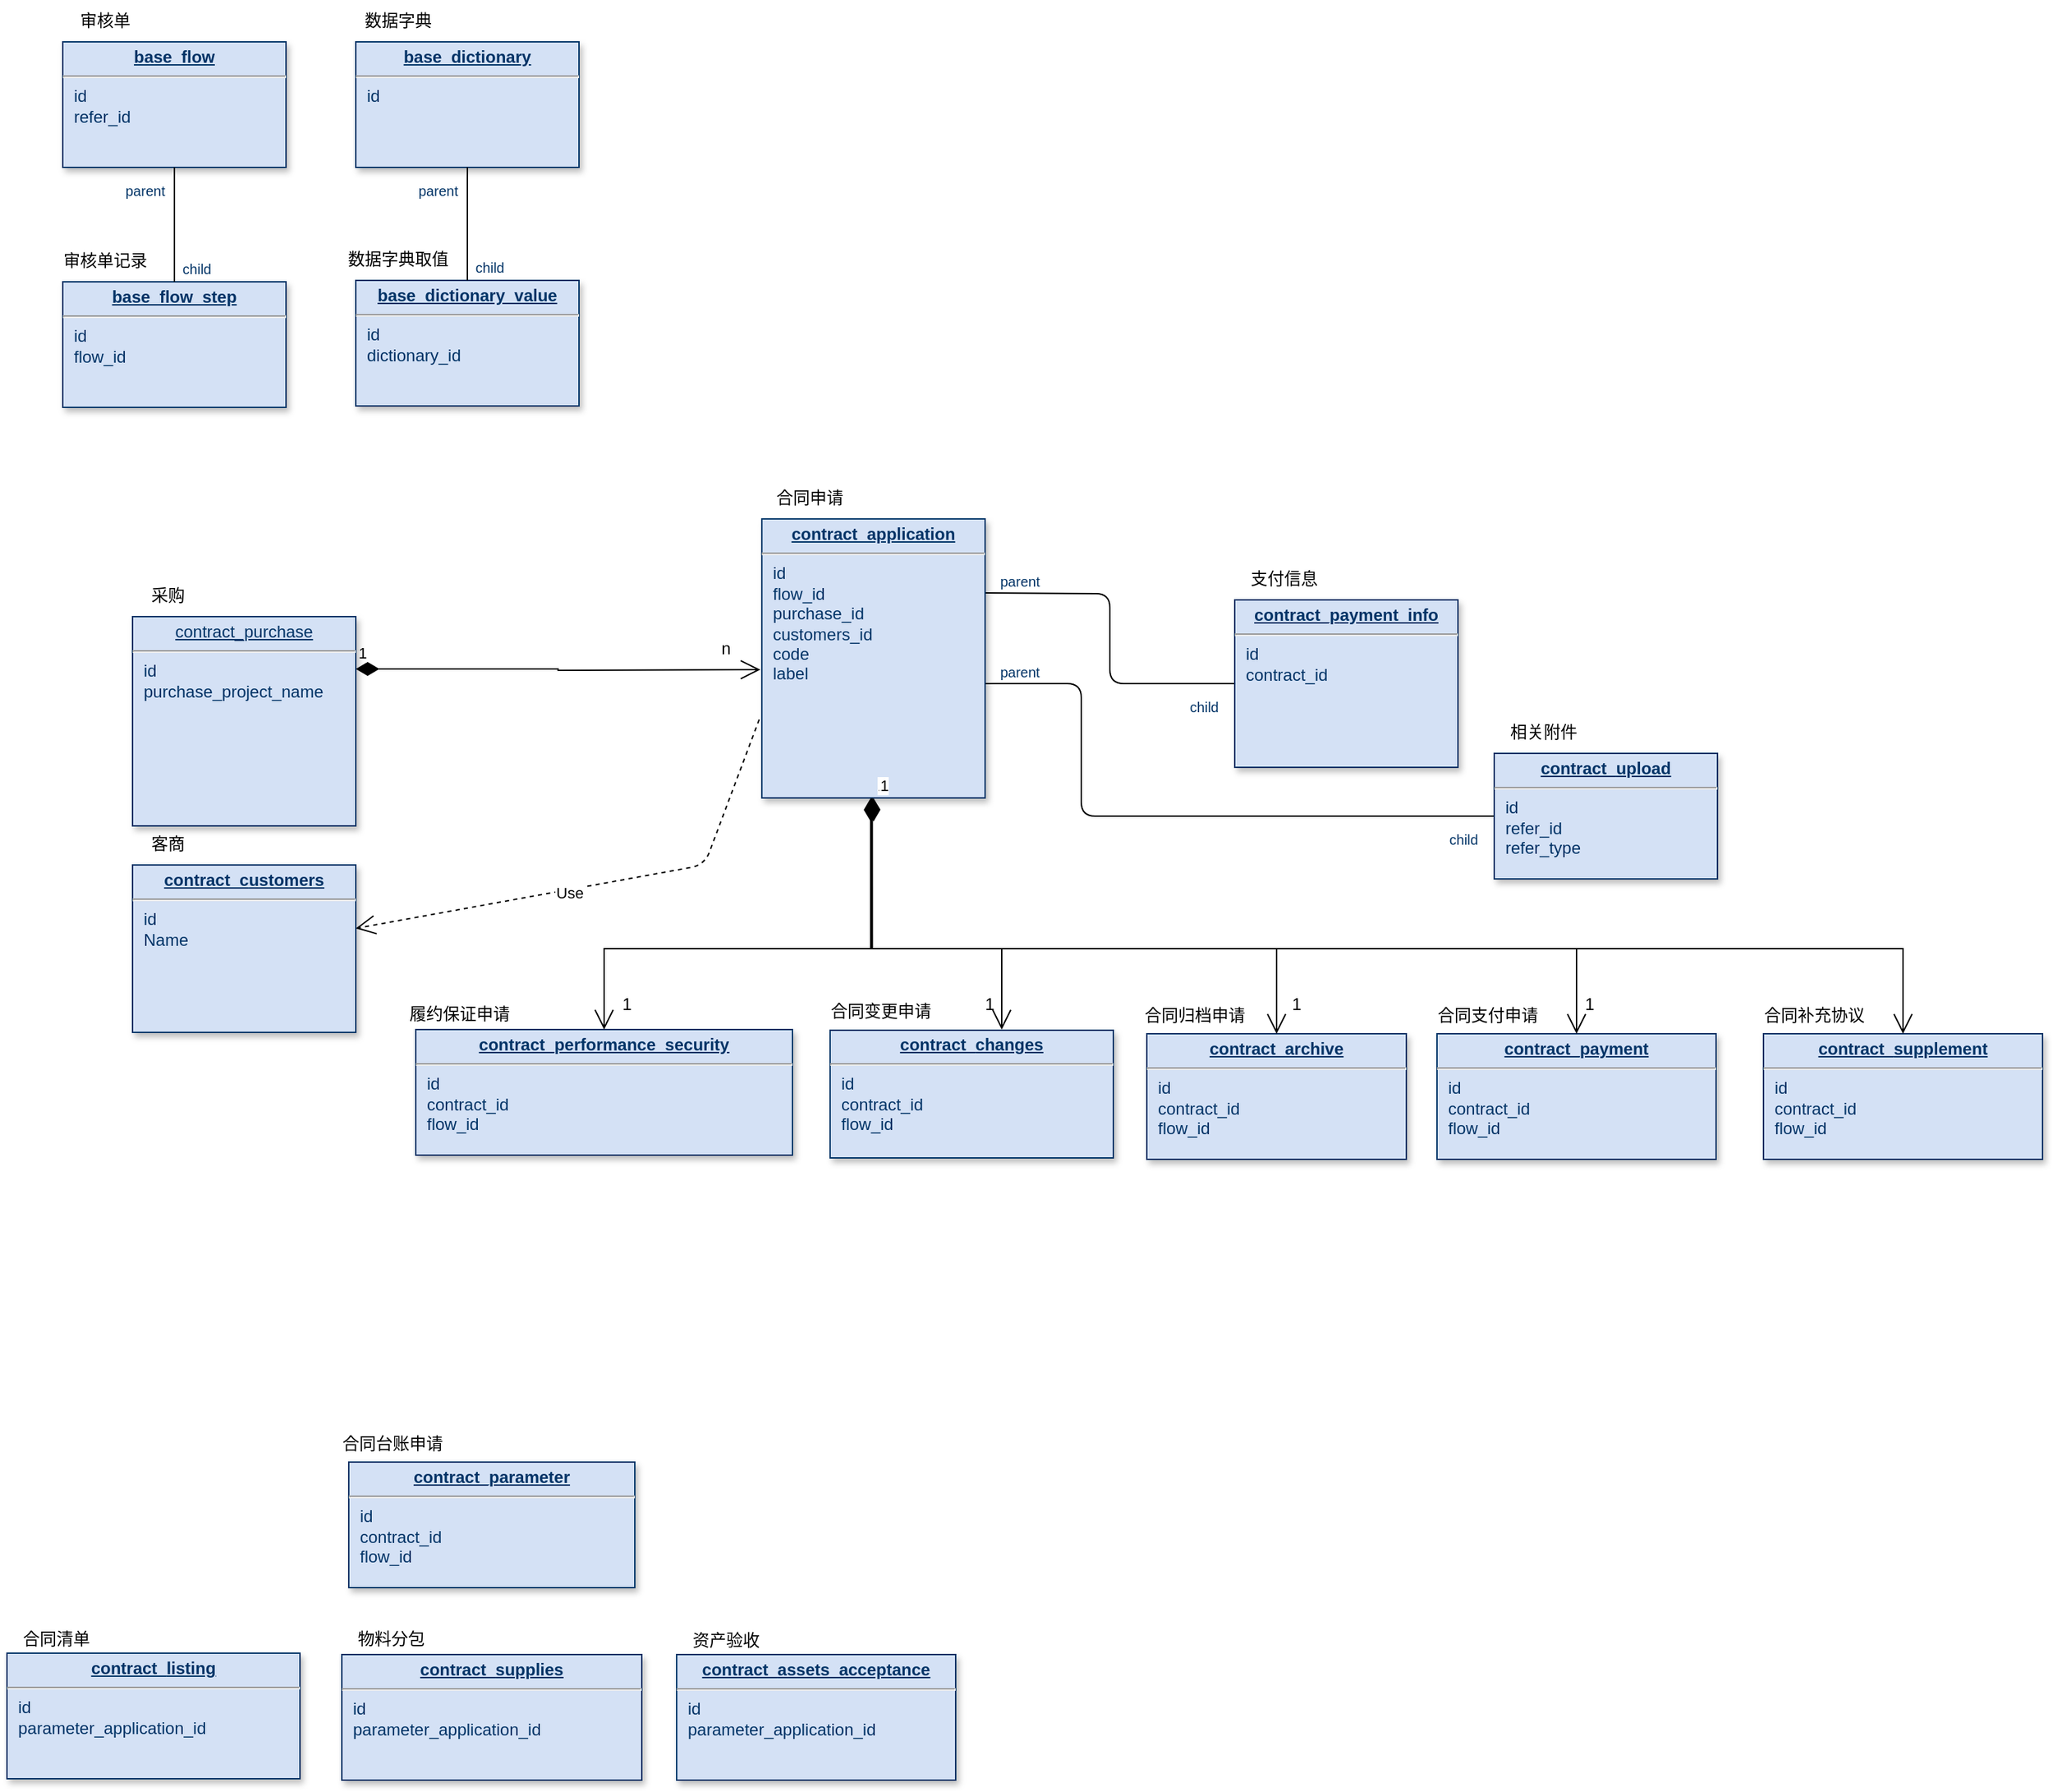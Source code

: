 <mxfile version="20.3.7" type="github">
  <diagram name="合同" id="efa7a0a1-bf9b-a30e-e6df-94a7791c09e9">
    <mxGraphModel dx="1504" dy="641" grid="1" gridSize="10" guides="1" tooltips="1" connect="1" arrows="1" fold="1" page="1" pageScale="1" pageWidth="826" pageHeight="1169" background="none" math="0" shadow="0">
      <root>
        <mxCell id="0" />
        <mxCell id="1" parent="0" />
        <mxCell id="OqCfkfcgzq9piRNMNPS6-114" value="1" style="endArrow=open;html=1;endSize=12;startArrow=diamondThin;startSize=14;startFill=1;edgeStyle=orthogonalEdgeStyle;align=left;verticalAlign=bottom;rounded=0;exitX=1;exitY=0.25;exitDx=0;exitDy=0;" parent="1" source="24" edge="1">
          <mxGeometry x="-1" y="3" relative="1" as="geometry">
            <mxPoint x="470" y="620" as="sourcePoint" />
            <mxPoint x="590" y="640" as="targetPoint" />
          </mxGeometry>
        </mxCell>
        <mxCell id="OqCfkfcgzq9piRNMNPS6-115" value="n" style="text;html=1;align=center;verticalAlign=middle;resizable=0;points=[];autosize=1;strokeColor=none;fillColor=none;" parent="1" vertex="1">
          <mxGeometry x="550" y="610" width="30" height="30" as="geometry" />
        </mxCell>
        <mxCell id="OqCfkfcgzq9piRNMNPS6-117" value="Use" style="endArrow=open;endSize=12;dashed=1;exitX=-0.012;exitY=0.719;exitDx=0;exitDy=0;exitPerimeter=0;" parent="1" source="29" target="OqCfkfcgzq9piRNMNPS6-116" edge="1">
          <mxGeometry as="geometry">
            <mxPoint x="600" y="800" as="sourcePoint" />
            <mxPoint x="590" y="698.36" as="targetPoint" />
            <Array as="points">
              <mxPoint x="550" y="780" />
            </Array>
            <mxPoint x="9" y="49" as="offset" />
          </mxGeometry>
        </mxCell>
        <mxCell id="OqCfkfcgzq9piRNMNPS6-118" value="" style="endArrow=none;edgeStyle=orthogonalEdgeStyle;entryX=0;entryY=0.5;entryDx=0;entryDy=0;" parent="1" target="22" edge="1">
          <mxGeometry x="560" y="597.5" as="geometry">
            <mxPoint x="750" y="585.0" as="sourcePoint" />
            <mxPoint x="820" y="585.0" as="targetPoint" />
          </mxGeometry>
        </mxCell>
        <mxCell id="OqCfkfcgzq9piRNMNPS6-119" value="parent" style="resizable=0;align=left;verticalAlign=bottom;labelBackgroundColor=#ffffff;fontSize=10;strokeColor=#003366;shadow=1;fillColor=#D4E1F5;fontColor=#003366" parent="OqCfkfcgzq9piRNMNPS6-118" connectable="0" vertex="1">
          <mxGeometry x="-1" relative="1" as="geometry">
            <mxPoint x="10" as="offset" />
          </mxGeometry>
        </mxCell>
        <mxCell id="OqCfkfcgzq9piRNMNPS6-120" value="child" style="resizable=0;align=right;verticalAlign=bottom;labelBackgroundColor=#ffffff;fontSize=10;strokeColor=#003366;shadow=1;fillColor=#D4E1F5;fontColor=#003366" parent="OqCfkfcgzq9piRNMNPS6-118" connectable="0" vertex="1">
          <mxGeometry x="1" relative="1" as="geometry">
            <mxPoint x="-10" y="25" as="offset" />
          </mxGeometry>
        </mxCell>
        <mxCell id="OqCfkfcgzq9piRNMNPS6-126" value="" style="endArrow=none;edgeStyle=orthogonalEdgeStyle;entryX=0;entryY=0.5;entryDx=0;entryDy=0;exitX=0.993;exitY=0.59;exitDx=0;exitDy=0;exitPerimeter=0;" parent="1" source="29" target="OqCfkfcgzq9piRNMNPS6-121" edge="1">
          <mxGeometry x="570" y="607.5" as="geometry">
            <mxPoint x="760" y="595.0" as="sourcePoint" />
            <mxPoint x="890" y="530" as="targetPoint" />
            <Array as="points">
              <mxPoint x="820" y="650" />
              <mxPoint x="820" y="745" />
            </Array>
          </mxGeometry>
        </mxCell>
        <mxCell id="OqCfkfcgzq9piRNMNPS6-127" value="parent" style="resizable=0;align=left;verticalAlign=bottom;labelBackgroundColor=#ffffff;fontSize=10;strokeColor=#003366;shadow=1;fillColor=#D4E1F5;fontColor=#003366" parent="OqCfkfcgzq9piRNMNPS6-126" connectable="0" vertex="1">
          <mxGeometry x="-1" relative="1" as="geometry">
            <mxPoint x="10" as="offset" />
          </mxGeometry>
        </mxCell>
        <mxCell id="OqCfkfcgzq9piRNMNPS6-128" value="child" style="resizable=0;align=right;verticalAlign=bottom;labelBackgroundColor=#ffffff;fontSize=10;strokeColor=#003366;shadow=1;fillColor=#D4E1F5;fontColor=#003366" parent="OqCfkfcgzq9piRNMNPS6-126" connectable="0" vertex="1">
          <mxGeometry x="1" relative="1" as="geometry">
            <mxPoint x="-10" y="25" as="offset" />
          </mxGeometry>
        </mxCell>
        <mxCell id="OqCfkfcgzq9piRNMNPS6-150" value="" style="group" parent="1" vertex="1" connectable="0">
          <mxGeometry x="530" y="1321" width="200" height="116" as="geometry" />
        </mxCell>
        <mxCell id="OqCfkfcgzq9piRNMNPS6-164" value="" style="group" parent="OqCfkfcgzq9piRNMNPS6-150" vertex="1" connectable="0">
          <mxGeometry width="200" height="116" as="geometry" />
        </mxCell>
        <mxCell id="OqCfkfcgzq9piRNMNPS6-131" value="&lt;p style=&quot;margin: 0px ; margin-top: 4px ; text-align: center ; text-decoration: underline&quot;&gt;&lt;strong&gt;contract_&lt;/strong&gt;&lt;b style=&quot;background-color: initial;&quot;&gt;&lt;u&gt;assets_acceptance&lt;/u&gt;&lt;/b&gt;&lt;/p&gt;&lt;hr&gt;&lt;p style=&quot;margin: 0px ; margin-left: 8px&quot;&gt;id&lt;/p&gt;&lt;p style=&quot;margin: 0px ; margin-left: 8px&quot;&gt;parameter_application_id&lt;br&gt;&lt;/p&gt;" style="verticalAlign=top;align=left;overflow=fill;fontSize=12;fontFamily=Helvetica;html=1;strokeColor=#003366;shadow=1;fillColor=#D4E1F5;fontColor=#003366" parent="OqCfkfcgzq9piRNMNPS6-164" vertex="1">
          <mxGeometry y="25" width="200" height="90" as="geometry" />
        </mxCell>
        <mxCell id="OqCfkfcgzq9piRNMNPS6-149" value="资产验收" style="text;html=1;align=center;verticalAlign=middle;resizable=0;points=[];autosize=1;strokeColor=none;fillColor=none;" parent="OqCfkfcgzq9piRNMNPS6-164" vertex="1">
          <mxGeometry width="70" height="30" as="geometry" />
        </mxCell>
        <mxCell id="OqCfkfcgzq9piRNMNPS6-159" value="" style="group" parent="1" vertex="1" connectable="0">
          <mxGeometry x="140" y="750" width="160.0" height="150.0" as="geometry" />
        </mxCell>
        <mxCell id="OqCfkfcgzq9piRNMNPS6-116" value="&lt;p style=&quot;margin: 0px; margin-top: 4px; text-align: center; text-decoration: underline;&quot;&gt;&lt;strong&gt;contract_c&lt;/strong&gt;&lt;b style=&quot;background-color: initial;&quot;&gt;&lt;u&gt;ustomers&lt;/u&gt;&lt;/b&gt;&lt;/p&gt;&lt;hr&gt;&lt;p style=&quot;margin: 0px; margin-left: 8px;&quot;&gt;id&lt;br&gt;Name&lt;/p&gt;&lt;p style=&quot;margin: 0px; margin-left: 8px;&quot;&gt;&lt;br&gt;&lt;/p&gt;" style="verticalAlign=top;align=left;overflow=fill;fontSize=12;fontFamily=Helvetica;html=1;strokeColor=#003366;shadow=1;fillColor=#D4E1F5;fontColor=#003366" parent="OqCfkfcgzq9piRNMNPS6-159" vertex="1">
          <mxGeometry x="1.137e-13" y="30.0" width="160" height="120" as="geometry" />
        </mxCell>
        <mxCell id="OqCfkfcgzq9piRNMNPS6-157" value="客商" style="text;html=1;align=center;verticalAlign=middle;resizable=0;points=[];autosize=1;strokeColor=none;fillColor=none;" parent="OqCfkfcgzq9piRNMNPS6-159" vertex="1">
          <mxGeometry width="50" height="30" as="geometry" />
        </mxCell>
        <mxCell id="OqCfkfcgzq9piRNMNPS6-161" value="" style="group" parent="1" vertex="1" connectable="0">
          <mxGeometry x="140" y="572" width="160.0" height="180.0" as="geometry" />
        </mxCell>
        <mxCell id="24" value="&lt;p style=&quot;margin: 0px; margin-top: 4px; text-align: center; text-decoration: underline;&quot;&gt;&lt;span style=&quot;text-align: left;&quot;&gt;contract_purchase&lt;/span&gt;&lt;br&gt;&lt;/p&gt;&lt;hr&gt;&lt;p style=&quot;margin: 0px; margin-left: 8px;&quot;&gt;id&lt;/p&gt;&lt;p style=&quot;margin: 0px; margin-left: 8px;&quot;&gt;purchase_project_name&lt;br&gt;&lt;/p&gt;&lt;p style=&quot;margin: 0px; margin-left: 8px;&quot;&gt;&lt;br&gt;&lt;/p&gt;" style="verticalAlign=top;align=left;overflow=fill;fontSize=12;fontFamily=Helvetica;html=1;strokeColor=#003366;shadow=1;fillColor=#D4E1F5;fontColor=#003366" parent="OqCfkfcgzq9piRNMNPS6-161" vertex="1">
          <mxGeometry x="2.274e-13" y="30.0" width="160" height="150" as="geometry" />
        </mxCell>
        <mxCell id="OqCfkfcgzq9piRNMNPS6-160" value="采购" style="text;html=1;align=center;verticalAlign=middle;resizable=0;points=[];autosize=1;strokeColor=none;fillColor=none;" parent="OqCfkfcgzq9piRNMNPS6-161" vertex="1">
          <mxGeometry width="50" height="30" as="geometry" />
        </mxCell>
        <mxCell id="OqCfkfcgzq9piRNMNPS6-162" value="" style="group" parent="1" vertex="1" connectable="0">
          <mxGeometry x="295" y="1180" width="205" height="118" as="geometry" />
        </mxCell>
        <mxCell id="34" value="&lt;p style=&quot;margin: 4px 0px 0px; text-align: center;&quot;&gt;&lt;b&gt;&lt;u&gt;contract_parameter&lt;/u&gt;&lt;/b&gt;&lt;br&gt;&lt;/p&gt;&lt;hr&gt;&lt;p style=&quot;margin: 0px ; margin-left: 8px&quot;&gt;id&lt;/p&gt;&lt;p style=&quot;margin: 0px ; margin-left: 8px&quot;&gt;contract_id&lt;br&gt;&lt;/p&gt;&lt;p style=&quot;margin: 0px ; margin-left: 8px&quot;&gt;flow_id&lt;br&gt;&lt;/p&gt;&lt;p style=&quot;margin: 0px ; margin-left: 8px&quot;&gt;&lt;br&gt;&lt;/p&gt;" style="verticalAlign=top;align=left;overflow=fill;fontSize=12;fontFamily=Helvetica;html=1;strokeColor=#003366;shadow=1;fillColor=#D4E1F5;fontColor=#003366" parent="OqCfkfcgzq9piRNMNPS6-162" vertex="1">
          <mxGeometry y="28.0" width="205" height="90.0" as="geometry" />
        </mxCell>
        <mxCell id="OqCfkfcgzq9piRNMNPS6-155" value="合同台账申请" style="text;html=1;align=center;verticalAlign=middle;resizable=0;points=[];autosize=1;strokeColor=none;fillColor=none;" parent="OqCfkfcgzq9piRNMNPS6-162" vertex="1">
          <mxGeometry x="-19.219" width="100" height="30" as="geometry" />
        </mxCell>
        <mxCell id="OqCfkfcgzq9piRNMNPS6-163" value="" style="group" parent="1" vertex="1" connectable="0">
          <mxGeometry x="50" y="1320" width="210" height="116.0" as="geometry" />
        </mxCell>
        <mxCell id="OqCfkfcgzq9piRNMNPS6-129" value="&lt;p style=&quot;margin: 0px ; margin-top: 4px ; text-align: center ; text-decoration: underline&quot;&gt;&lt;strong&gt;contract_&lt;/strong&gt;&lt;b style=&quot;background-color: initial;&quot;&gt;&lt;u&gt;listing&lt;/u&gt;&lt;/b&gt;&lt;/p&gt;&lt;hr&gt;&lt;p style=&quot;margin: 0px ; margin-left: 8px&quot;&gt;id&lt;/p&gt;&lt;p style=&quot;margin: 0px ; margin-left: 8px&quot;&gt;parameter_application_id&lt;/p&gt;" style="verticalAlign=top;align=left;overflow=fill;fontSize=12;fontFamily=Helvetica;html=1;strokeColor=#003366;shadow=1;fillColor=#D4E1F5;fontColor=#003366" parent="OqCfkfcgzq9piRNMNPS6-163" vertex="1">
          <mxGeometry y="25" width="210" height="90" as="geometry" />
        </mxCell>
        <mxCell id="OqCfkfcgzq9piRNMNPS6-153" value="合同清单" style="text;html=1;align=center;verticalAlign=middle;resizable=0;points=[];autosize=1;strokeColor=none;fillColor=none;" parent="OqCfkfcgzq9piRNMNPS6-163" vertex="1">
          <mxGeometry width="70" height="30" as="geometry" />
        </mxCell>
        <mxCell id="OqCfkfcgzq9piRNMNPS6-165" value="" style="group" parent="1" vertex="1" connectable="0">
          <mxGeometry x="290" y="1320" width="215" height="117" as="geometry" />
        </mxCell>
        <mxCell id="OqCfkfcgzq9piRNMNPS6-130" value="&lt;p style=&quot;margin: 0px ; margin-top: 4px ; text-align: center ; text-decoration: underline&quot;&gt;&lt;strong&gt;contract_&lt;/strong&gt;&lt;b style=&quot;background-color: initial;&quot;&gt;&lt;u&gt;supplies&lt;/u&gt;&lt;/b&gt;&lt;/p&gt;&lt;hr&gt;&lt;p style=&quot;margin: 0px ; margin-left: 8px&quot;&gt;id&lt;/p&gt;&lt;p style=&quot;margin: 0px ; margin-left: 8px&quot;&gt;parameter_application_id&lt;br&gt;&lt;/p&gt;" style="verticalAlign=top;align=left;overflow=fill;fontSize=12;fontFamily=Helvetica;html=1;strokeColor=#003366;shadow=1;fillColor=#D4E1F5;fontColor=#003366" parent="OqCfkfcgzq9piRNMNPS6-165" vertex="1">
          <mxGeometry y="26.0" width="215" height="90.0" as="geometry" />
        </mxCell>
        <mxCell id="OqCfkfcgzq9piRNMNPS6-151" value="物料分包" style="text;html=1;align=center;verticalAlign=middle;resizable=0;points=[];autosize=1;strokeColor=none;fillColor=none;" parent="OqCfkfcgzq9piRNMNPS6-165" vertex="1">
          <mxGeometry width="70" height="30" as="geometry" />
        </mxCell>
        <mxCell id="OqCfkfcgzq9piRNMNPS6-166" value="" style="group" parent="1" vertex="1" connectable="0">
          <mxGeometry x="344" y="872" width="270" height="116" as="geometry" />
        </mxCell>
        <mxCell id="OqCfkfcgzq9piRNMNPS6-133" value="&lt;p style=&quot;margin: 0px ; margin-top: 4px ; text-align: center ; text-decoration: underline&quot;&gt;&lt;strong&gt;contract_&lt;/strong&gt;&lt;b style=&quot;background-color: initial;&quot;&gt;&lt;u&gt;performance_security&lt;/u&gt;&lt;/b&gt;&lt;/p&gt;&lt;hr&gt;&lt;p style=&quot;margin: 0px ; margin-left: 8px&quot;&gt;id&lt;/p&gt;&lt;p style=&quot;margin: 0px ; margin-left: 8px&quot;&gt;contract_id&lt;br&gt;&lt;/p&gt;&lt;p style=&quot;margin: 0px ; margin-left: 8px&quot;&gt;flow_id&lt;br&gt;&lt;/p&gt;" style="verticalAlign=top;align=left;overflow=fill;fontSize=12;fontFamily=Helvetica;html=1;strokeColor=#003366;shadow=1;fillColor=#D4E1F5;fontColor=#003366" parent="OqCfkfcgzq9piRNMNPS6-166" vertex="1">
          <mxGeometry x="-1" y="26" width="270" height="90" as="geometry" />
        </mxCell>
        <mxCell id="OqCfkfcgzq9piRNMNPS6-147" value="履约保证申请" style="text;html=1;align=center;verticalAlign=middle;resizable=0;points=[];autosize=1;strokeColor=none;fillColor=none;" parent="OqCfkfcgzq9piRNMNPS6-166" vertex="1">
          <mxGeometry x="-20.25" width="100" height="30" as="geometry" />
        </mxCell>
        <mxCell id="OqCfkfcgzq9piRNMNPS6-169" value="" style="group" parent="1" vertex="1" connectable="0">
          <mxGeometry x="930" y="560" width="160" height="150" as="geometry" />
        </mxCell>
        <mxCell id="22" value="&lt;p style=&quot;margin: 0px; margin-top: 4px; text-align: center; text-decoration: underline;&quot;&gt;&lt;strong&gt;contract_p&lt;/strong&gt;&lt;b style=&quot;background-color: initial;&quot;&gt;&lt;u&gt;ayment_info&lt;/u&gt;&lt;/b&gt;&lt;/p&gt;&lt;hr&gt;&lt;p style=&quot;margin: 0px; margin-left: 8px;&quot;&gt;id&lt;/p&gt;&lt;p style=&quot;margin: 0px; margin-left: 8px;&quot;&gt;contract_id&lt;/p&gt;&lt;p style=&quot;margin: 0px; margin-left: 8px;&quot;&gt;&lt;br&gt;&lt;/p&gt;" style="verticalAlign=top;align=left;overflow=fill;fontSize=12;fontFamily=Helvetica;html=1;strokeColor=#003366;shadow=1;fillColor=#D4E1F5;fontColor=#003366" parent="OqCfkfcgzq9piRNMNPS6-169" vertex="1">
          <mxGeometry y="30" width="160" height="120" as="geometry" />
        </mxCell>
        <mxCell id="OqCfkfcgzq9piRNMNPS6-168" value="支付信息" style="text;html=1;align=center;verticalAlign=middle;resizable=0;points=[];autosize=1;strokeColor=none;fillColor=none;" parent="OqCfkfcgzq9piRNMNPS6-169" vertex="1">
          <mxGeometry width="70" height="30" as="geometry" />
        </mxCell>
        <mxCell id="OqCfkfcgzq9piRNMNPS6-170" value="" style="group" parent="1" vertex="1" connectable="0">
          <mxGeometry x="590" y="501.96" width="161.08" height="230.0" as="geometry" />
        </mxCell>
        <mxCell id="29" value="&lt;p style=&quot;margin: 4px 0px 0px; text-align: center;&quot;&gt;&lt;b&gt;&lt;u&gt;contract_application&lt;/u&gt;&lt;/b&gt;&lt;br&gt;&lt;/p&gt;&lt;hr&gt;&lt;p style=&quot;margin: 0px; margin-left: 8px;&quot;&gt;id&lt;/p&gt;&lt;p style=&quot;margin: 0px; margin-left: 8px;&quot;&gt;flow_id&lt;/p&gt;&lt;p style=&quot;margin: 0px; margin-left: 8px;&quot;&gt;purchase_id&lt;/p&gt;&lt;p style=&quot;margin: 0px; margin-left: 8px;&quot;&gt;customers_id&lt;/p&gt;&lt;p style=&quot;margin: 0px 0px 0px 8px;&quot;&gt;code&lt;/p&gt;&lt;p style=&quot;margin: 0px 0px 0px 8px;&quot;&gt;label&lt;/p&gt;" style="verticalAlign=top;align=left;overflow=fill;fontSize=12;fontFamily=Helvetica;html=1;strokeColor=#003366;shadow=1;fillColor=#D4E1F5;fontColor=#003366" parent="OqCfkfcgzq9piRNMNPS6-170" vertex="1">
          <mxGeometry x="1.08" y="30.0" width="160" height="200" as="geometry" />
        </mxCell>
        <mxCell id="OqCfkfcgzq9piRNMNPS6-167" value="合同申请" style="text;html=1;align=center;verticalAlign=middle;resizable=0;points=[];autosize=1;strokeColor=none;fillColor=none;" parent="OqCfkfcgzq9piRNMNPS6-170" vertex="1">
          <mxGeometry width="70" height="30" as="geometry" />
        </mxCell>
        <mxCell id="OqCfkfcgzq9piRNMNPS6-172" value="" style="group" parent="1" vertex="1" connectable="0">
          <mxGeometry x="1116" y="670" width="160" height="120.0" as="geometry" />
        </mxCell>
        <mxCell id="OqCfkfcgzq9piRNMNPS6-121" value="&lt;p style=&quot;margin: 0px ; margin-top: 4px ; text-align: center ; text-decoration: underline&quot;&gt;&lt;strong&gt;contract_&lt;/strong&gt;&lt;b style=&quot;background-color: initial;&quot;&gt;&lt;u&gt;upload&lt;/u&gt;&lt;/b&gt;&lt;/p&gt;&lt;hr&gt;&lt;p style=&quot;margin: 0px ; margin-left: 8px&quot;&gt;id&lt;/p&gt;&lt;p style=&quot;margin: 0px ; margin-left: 8px&quot;&gt;refer_id&lt;br&gt;&lt;/p&gt;&lt;p style=&quot;margin: 0px ; margin-left: 8px&quot;&gt;refer_type&lt;/p&gt;&lt;p style=&quot;margin: 0px ; margin-left: 8px&quot;&gt;&lt;br&gt;&lt;/p&gt;" style="verticalAlign=top;align=left;overflow=fill;fontSize=12;fontFamily=Helvetica;html=1;strokeColor=#003366;shadow=1;fillColor=#D4E1F5;fontColor=#003366" parent="OqCfkfcgzq9piRNMNPS6-172" vertex="1">
          <mxGeometry y="30.0" width="160" height="90" as="geometry" />
        </mxCell>
        <mxCell id="OqCfkfcgzq9piRNMNPS6-171" value="相关附件" style="text;html=1;align=center;verticalAlign=middle;resizable=0;points=[];autosize=1;strokeColor=none;fillColor=none;" parent="OqCfkfcgzq9piRNMNPS6-172" vertex="1">
          <mxGeometry width="70" height="30" as="geometry" />
        </mxCell>
        <mxCell id="OqCfkfcgzq9piRNMNPS6-176" value="" style="group" parent="1" vertex="1" connectable="0">
          <mxGeometry x="300" y="160" width="160" height="120.0" as="geometry" />
        </mxCell>
        <mxCell id="OqCfkfcgzq9piRNMNPS6-134" value="&lt;p style=&quot;margin: 4px 0px 0px; text-align: center;&quot;&gt;&lt;b&gt;&lt;u&gt;base_dictionary&lt;/u&gt;&lt;/b&gt;&lt;br&gt;&lt;/p&gt;&lt;hr&gt;&lt;p style=&quot;margin: 0px ; margin-left: 8px&quot;&gt;id&lt;/p&gt;" style="verticalAlign=top;align=left;overflow=fill;fontSize=12;fontFamily=Helvetica;html=1;strokeColor=#003366;shadow=1;fillColor=#D4E1F5;fontColor=#003366" parent="OqCfkfcgzq9piRNMNPS6-176" vertex="1">
          <mxGeometry y="30.0" width="160" height="90" as="geometry" />
        </mxCell>
        <mxCell id="OqCfkfcgzq9piRNMNPS6-175" value="数据字典" style="text;html=1;align=center;verticalAlign=middle;resizable=0;points=[];autosize=1;strokeColor=none;fillColor=none;" parent="OqCfkfcgzq9piRNMNPS6-176" vertex="1">
          <mxGeometry x="-5" width="70" height="30" as="geometry" />
        </mxCell>
        <mxCell id="OqCfkfcgzq9piRNMNPS6-177" value="" style="group" parent="1" vertex="1" connectable="0">
          <mxGeometry x="641" y="870" width="203" height="120" as="geometry" />
        </mxCell>
        <mxCell id="OqCfkfcgzq9piRNMNPS6-178" value="&lt;p style=&quot;margin: 4px 0px 0px; text-align: center;&quot;&gt;&lt;b&gt;&lt;u&gt;contract_&lt;/u&gt;&lt;/b&gt;&lt;b style=&quot;background-color: initial;&quot;&gt;&lt;u&gt;changes&lt;/u&gt;&lt;/b&gt;&lt;/p&gt;&lt;hr&gt;&lt;p style=&quot;margin: 0px ; margin-left: 8px&quot;&gt;id&lt;/p&gt;&lt;p style=&quot;margin: 0px ; margin-left: 8px&quot;&gt;contract_id&lt;br&gt;&lt;/p&gt;&lt;p style=&quot;margin: 0px ; margin-left: 8px&quot;&gt;flow_id&lt;br&gt;&lt;/p&gt;&lt;p style=&quot;margin: 0px ; margin-left: 8px&quot;&gt;&lt;br&gt;&lt;/p&gt;" style="verticalAlign=top;align=left;overflow=fill;fontSize=12;fontFamily=Helvetica;html=1;strokeColor=#003366;shadow=1;fillColor=#D4E1F5;fontColor=#003366" parent="OqCfkfcgzq9piRNMNPS6-177" vertex="1">
          <mxGeometry x="-1" y="28.475" width="203" height="91.525" as="geometry" />
        </mxCell>
        <mxCell id="OqCfkfcgzq9piRNMNPS6-179" value="合同变更申请" style="text;html=1;align=center;verticalAlign=middle;resizable=0;points=[];autosize=1;strokeColor=none;fillColor=none;" parent="OqCfkfcgzq9piRNMNPS6-177" vertex="1">
          <mxGeometry x="-15" width="100" height="30" as="geometry" />
        </mxCell>
        <mxCell id="OqCfkfcgzq9piRNMNPS6-180" value="" style="group" parent="1" vertex="1" connectable="0">
          <mxGeometry x="868" y="873" width="186" height="118" as="geometry" />
        </mxCell>
        <mxCell id="OqCfkfcgzq9piRNMNPS6-181" value="&lt;p style=&quot;margin: 4px 0px 0px; text-align: center;&quot;&gt;&lt;b&gt;&lt;u&gt;contract_&lt;/u&gt;&lt;/b&gt;&lt;b style=&quot;background-color: initial;&quot;&gt;&lt;u&gt;archive&lt;/u&gt;&lt;/b&gt;&lt;/p&gt;&lt;hr&gt;&lt;p style=&quot;margin: 0px ; margin-left: 8px&quot;&gt;id&lt;/p&gt;&lt;p style=&quot;margin: 0px ; margin-left: 8px&quot;&gt;contract_id&lt;br&gt;&lt;/p&gt;&lt;p style=&quot;margin: 0px ; margin-left: 8px&quot;&gt;flow_id&lt;br&gt;&lt;/p&gt;&lt;p style=&quot;margin: 0px ; margin-left: 8px&quot;&gt;&lt;br&gt;&lt;/p&gt;" style="verticalAlign=top;align=left;overflow=fill;fontSize=12;fontFamily=Helvetica;html=1;strokeColor=#003366;shadow=1;fillColor=#D4E1F5;fontColor=#003366" parent="OqCfkfcgzq9piRNMNPS6-180" vertex="1">
          <mxGeometry x="-1" y="28.0" width="186" height="90.0" as="geometry" />
        </mxCell>
        <mxCell id="OqCfkfcgzq9piRNMNPS6-182" value="合同归档申请" style="text;html=1;align=center;verticalAlign=middle;resizable=0;points=[];autosize=1;strokeColor=none;fillColor=none;" parent="OqCfkfcgzq9piRNMNPS6-180" vertex="1">
          <mxGeometry x="-17.438" width="100" height="30" as="geometry" />
        </mxCell>
        <mxCell id="OqCfkfcgzq9piRNMNPS6-183" value="" style="group" parent="1" vertex="1" connectable="0">
          <mxGeometry x="1076" y="873" width="200" height="118" as="geometry" />
        </mxCell>
        <mxCell id="OqCfkfcgzq9piRNMNPS6-186" value="" style="group" parent="OqCfkfcgzq9piRNMNPS6-183" vertex="1" connectable="0">
          <mxGeometry width="200" height="118" as="geometry" />
        </mxCell>
        <mxCell id="OqCfkfcgzq9piRNMNPS6-184" value="&lt;p style=&quot;margin: 4px 0px 0px; text-align: center;&quot;&gt;&lt;b&gt;&lt;u&gt;contract_&lt;/u&gt;&lt;/b&gt;&lt;b style=&quot;background-color: initial;&quot;&gt;&lt;u&gt;payment&lt;/u&gt;&lt;/b&gt;&lt;/p&gt;&lt;hr&gt;&lt;p style=&quot;margin: 0px ; margin-left: 8px&quot;&gt;id&lt;/p&gt;&lt;p style=&quot;margin: 0px ; margin-left: 8px&quot;&gt;contract_id&lt;br&gt;&lt;/p&gt;&lt;p style=&quot;margin: 0px ; margin-left: 8px&quot;&gt;flow_id&lt;br&gt;&lt;/p&gt;&lt;p style=&quot;margin: 0px ; margin-left: 8px&quot;&gt;&lt;br&gt;&lt;/p&gt;" style="verticalAlign=top;align=left;overflow=fill;fontSize=12;fontFamily=Helvetica;html=1;strokeColor=#003366;shadow=1;fillColor=#D4E1F5;fontColor=#003366" parent="OqCfkfcgzq9piRNMNPS6-186" vertex="1">
          <mxGeometry x="-1" y="28.0" width="200" height="90.0" as="geometry" />
        </mxCell>
        <mxCell id="OqCfkfcgzq9piRNMNPS6-185" value="合同支付申请" style="text;html=1;align=center;verticalAlign=middle;resizable=0;points=[];autosize=1;strokeColor=none;fillColor=none;" parent="OqCfkfcgzq9piRNMNPS6-186" vertex="1">
          <mxGeometry x="-15" width="100" height="30" as="geometry" />
        </mxCell>
        <mxCell id="OqCfkfcgzq9piRNMNPS6-221" value="1" style="endArrow=open;html=1;endSize=12;startArrow=diamondThin;startSize=14;startFill=1;edgeStyle=orthogonalEdgeStyle;align=left;verticalAlign=bottom;rounded=0;exitX=0.5;exitY=1;exitDx=0;exitDy=0;entryX=0.5;entryY=0;entryDx=0;entryDy=0;" parent="1" edge="1">
          <mxGeometry x="-1" y="3" relative="1" as="geometry">
            <mxPoint x="669.08" y="731.96" as="sourcePoint" />
            <mxPoint x="763" y="898" as="targetPoint" />
            <Array as="points">
              <mxPoint x="669" y="840" />
              <mxPoint x="763" y="840" />
            </Array>
          </mxGeometry>
        </mxCell>
        <mxCell id="OqCfkfcgzq9piRNMNPS6-222" value="1" style="endArrow=open;html=1;endSize=12;startArrow=diamondThin;startSize=14;startFill=1;edgeStyle=orthogonalEdgeStyle;align=left;verticalAlign=bottom;rounded=0;exitX=0.5;exitY=1;exitDx=0;exitDy=0;entryX=0.5;entryY=0;entryDx=0;entryDy=0;" parent="1" target="OqCfkfcgzq9piRNMNPS6-181" edge="1">
          <mxGeometry x="-1" y="3" relative="1" as="geometry">
            <mxPoint x="670.08" y="731.96" as="sourcePoint" />
            <mxPoint x="1027.5" y="898.475" as="targetPoint" />
            <Array as="points">
              <mxPoint x="670" y="840" />
              <mxPoint x="960" y="840" />
            </Array>
          </mxGeometry>
        </mxCell>
        <mxCell id="OqCfkfcgzq9piRNMNPS6-223" value="1" style="endArrow=open;html=1;endSize=12;startArrow=diamondThin;startSize=14;startFill=1;edgeStyle=orthogonalEdgeStyle;align=left;verticalAlign=bottom;rounded=0;entryX=0.5;entryY=0;entryDx=0;entryDy=0;exitX=0.5;exitY=1;exitDx=0;exitDy=0;" parent="1" target="OqCfkfcgzq9piRNMNPS6-184" edge="1">
          <mxGeometry x="-1" y="3" relative="1" as="geometry">
            <mxPoint x="670.08" y="731.96" as="sourcePoint" />
            <mxPoint x="1246" y="901.0" as="targetPoint" />
            <Array as="points">
              <mxPoint x="670" y="840" />
              <mxPoint x="1175" y="840" />
            </Array>
          </mxGeometry>
        </mxCell>
        <mxCell id="OqCfkfcgzq9piRNMNPS6-224" value="1" style="endArrow=open;html=1;endSize=12;startArrow=diamondThin;startSize=14;startFill=1;edgeStyle=orthogonalEdgeStyle;align=left;verticalAlign=bottom;rounded=0;entryX=0.5;entryY=0;entryDx=0;entryDy=0;exitX=0.5;exitY=1;exitDx=0;exitDy=0;" parent="1" target="OqCfkfcgzq9piRNMNPS6-133" edge="1">
          <mxGeometry x="-1" y="3" relative="1" as="geometry">
            <mxPoint x="670.08" y="731.96" as="sourcePoint" />
            <mxPoint x="1461" y="901.0" as="targetPoint" />
            <Array as="points">
              <mxPoint x="670" y="840" />
              <mxPoint x="478" y="840" />
            </Array>
          </mxGeometry>
        </mxCell>
        <mxCell id="OqCfkfcgzq9piRNMNPS6-226" value="1" style="text;html=1;align=center;verticalAlign=middle;resizable=0;points=[];autosize=1;strokeColor=none;fillColor=none;" parent="1" vertex="1">
          <mxGeometry x="479" y="865" width="30" height="30" as="geometry" />
        </mxCell>
        <mxCell id="OqCfkfcgzq9piRNMNPS6-227" value="1" style="text;html=1;align=center;verticalAlign=middle;resizable=0;points=[];autosize=1;strokeColor=none;fillColor=none;" parent="1" vertex="1">
          <mxGeometry x="739" y="865" width="30" height="30" as="geometry" />
        </mxCell>
        <mxCell id="OqCfkfcgzq9piRNMNPS6-228" value="1" style="text;html=1;align=center;verticalAlign=middle;resizable=0;points=[];autosize=1;strokeColor=none;fillColor=none;" parent="1" vertex="1">
          <mxGeometry x="959" y="865" width="30" height="30" as="geometry" />
        </mxCell>
        <mxCell id="OqCfkfcgzq9piRNMNPS6-229" value="1" style="text;html=1;align=center;verticalAlign=middle;resizable=0;points=[];autosize=1;strokeColor=none;fillColor=none;" parent="1" vertex="1">
          <mxGeometry x="1169" y="865" width="30" height="30" as="geometry" />
        </mxCell>
        <mxCell id="PBwAbu5Hj3qN8fXlLZeE-37" value="" style="group" parent="1" vertex="1" connectable="0">
          <mxGeometry x="90.0" y="160" width="160" height="120.0" as="geometry" />
        </mxCell>
        <mxCell id="PBwAbu5Hj3qN8fXlLZeE-38" value="&lt;p style=&quot;margin: 4px 0px 0px; text-align: center;&quot;&gt;&lt;b&gt;&lt;u&gt;base_flow&lt;/u&gt;&lt;/b&gt;&lt;br&gt;&lt;/p&gt;&lt;hr&gt;&lt;p style=&quot;margin: 0px ; margin-left: 8px&quot;&gt;id&lt;/p&gt;&lt;p style=&quot;margin: 0px ; margin-left: 8px&quot;&gt;refer_id&lt;br&gt;&lt;/p&gt;" style="verticalAlign=top;align=left;overflow=fill;fontSize=12;fontFamily=Helvetica;html=1;strokeColor=#003366;shadow=1;fillColor=#D4E1F5;fontColor=#003366" parent="PBwAbu5Hj3qN8fXlLZeE-37" vertex="1">
          <mxGeometry y="30.0" width="160" height="90" as="geometry" />
        </mxCell>
        <mxCell id="PBwAbu5Hj3qN8fXlLZeE-39" value="审核单" style="text;html=1;align=center;verticalAlign=middle;resizable=0;points=[];autosize=1;strokeColor=none;fillColor=none;" parent="PBwAbu5Hj3qN8fXlLZeE-37" vertex="1">
          <mxGeometry width="60" height="30" as="geometry" />
        </mxCell>
        <mxCell id="PBwAbu5Hj3qN8fXlLZeE-40" value="" style="group" parent="1" vertex="1" connectable="0">
          <mxGeometry x="300" y="331" width="160" height="120.0" as="geometry" />
        </mxCell>
        <mxCell id="PBwAbu5Hj3qN8fXlLZeE-41" value="&lt;p style=&quot;margin: 4px 0px 0px; text-align: center;&quot;&gt;&lt;b&gt;&lt;u&gt;base_dictionary_value&lt;/u&gt;&lt;/b&gt;&lt;br&gt;&lt;/p&gt;&lt;hr&gt;&lt;p style=&quot;margin: 0px ; margin-left: 8px&quot;&gt;id&lt;/p&gt;&lt;p style=&quot;margin: 0px ; margin-left: 8px&quot;&gt;dictionary_id&lt;br&gt;&lt;/p&gt;" style="verticalAlign=top;align=left;overflow=fill;fontSize=12;fontFamily=Helvetica;html=1;strokeColor=#003366;shadow=1;fillColor=#D4E1F5;fontColor=#003366" parent="PBwAbu5Hj3qN8fXlLZeE-40" vertex="1">
          <mxGeometry y="30.0" width="160" height="90" as="geometry" />
        </mxCell>
        <mxCell id="PBwAbu5Hj3qN8fXlLZeE-42" value="数据字典取值" style="text;html=1;align=center;verticalAlign=middle;resizable=0;points=[];autosize=1;strokeColor=none;fillColor=none;" parent="PBwAbu5Hj3qN8fXlLZeE-40" vertex="1">
          <mxGeometry x="-20" width="100" height="30" as="geometry" />
        </mxCell>
        <mxCell id="PBwAbu5Hj3qN8fXlLZeE-43" value="" style="endArrow=none;edgeStyle=orthogonalEdgeStyle;exitX=0.5;exitY=1;exitDx=0;exitDy=0;entryX=0.5;entryY=0;entryDx=0;entryDy=0;" parent="1" source="OqCfkfcgzq9piRNMNPS6-134" target="PBwAbu5Hj3qN8fXlLZeE-41" edge="1">
          <mxGeometry x="380" y="122.16" as="geometry">
            <mxPoint x="700" y="150.001" as="sourcePoint" />
            <mxPoint x="410" y="160" as="targetPoint" />
          </mxGeometry>
        </mxCell>
        <mxCell id="PBwAbu5Hj3qN8fXlLZeE-44" value="parent" style="resizable=0;align=left;verticalAlign=bottom;labelBackgroundColor=#ffffff;fontSize=10;strokeColor=#003366;shadow=1;fillColor=#D4E1F5;fontColor=#003366" parent="PBwAbu5Hj3qN8fXlLZeE-43" connectable="0" vertex="1">
          <mxGeometry x="-1" relative="1" as="geometry">
            <mxPoint x="-37" y="25" as="offset" />
          </mxGeometry>
        </mxCell>
        <mxCell id="PBwAbu5Hj3qN8fXlLZeE-45" value="child" style="resizable=0;align=right;verticalAlign=bottom;labelBackgroundColor=#ffffff;fontSize=10;strokeColor=#003366;shadow=1;fillColor=#D4E1F5;fontColor=#003366" parent="PBwAbu5Hj3qN8fXlLZeE-43" connectable="0" vertex="1">
          <mxGeometry x="1" relative="1" as="geometry">
            <mxPoint x="28" y="-1" as="offset" />
          </mxGeometry>
        </mxCell>
        <mxCell id="PBwAbu5Hj3qN8fXlLZeE-46" value="" style="group" parent="1" vertex="1" connectable="0">
          <mxGeometry x="90.0" y="332" width="160" height="120.0" as="geometry" />
        </mxCell>
        <mxCell id="PBwAbu5Hj3qN8fXlLZeE-47" value="&lt;p style=&quot;margin: 4px 0px 0px; text-align: center;&quot;&gt;&lt;b&gt;&lt;u&gt;base_flow_step&lt;/u&gt;&lt;/b&gt;&lt;br&gt;&lt;/p&gt;&lt;hr&gt;&lt;p style=&quot;margin: 0px ; margin-left: 8px&quot;&gt;id&lt;/p&gt;&lt;p style=&quot;margin: 0px ; margin-left: 8px&quot;&gt;flow_id&lt;br&gt;&lt;/p&gt;" style="verticalAlign=top;align=left;overflow=fill;fontSize=12;fontFamily=Helvetica;html=1;strokeColor=#003366;shadow=1;fillColor=#D4E1F5;fontColor=#003366" parent="PBwAbu5Hj3qN8fXlLZeE-46" vertex="1">
          <mxGeometry y="30.0" width="160" height="90" as="geometry" />
        </mxCell>
        <mxCell id="PBwAbu5Hj3qN8fXlLZeE-48" value="审核单记录" style="text;html=1;align=center;verticalAlign=middle;resizable=0;points=[];autosize=1;strokeColor=none;fillColor=none;" parent="PBwAbu5Hj3qN8fXlLZeE-46" vertex="1">
          <mxGeometry x="-10" width="80" height="30" as="geometry" />
        </mxCell>
        <mxCell id="PBwAbu5Hj3qN8fXlLZeE-49" value="" style="endArrow=none;edgeStyle=orthogonalEdgeStyle;entryX=0.5;entryY=0;entryDx=0;entryDy=0;exitX=0.5;exitY=1;exitDx=0;exitDy=0;" parent="1" source="PBwAbu5Hj3qN8fXlLZeE-38" target="PBwAbu5Hj3qN8fXlLZeE-47" edge="1">
          <mxGeometry x="172" y="124.16" as="geometry">
            <mxPoint x="190" y="300" as="sourcePoint" />
            <mxPoint x="172" y="363.0" as="targetPoint" />
          </mxGeometry>
        </mxCell>
        <mxCell id="PBwAbu5Hj3qN8fXlLZeE-50" value="parent" style="resizable=0;align=left;verticalAlign=bottom;labelBackgroundColor=#ffffff;fontSize=10;strokeColor=#003366;shadow=1;fillColor=#D4E1F5;fontColor=#003366" parent="PBwAbu5Hj3qN8fXlLZeE-49" connectable="0" vertex="1">
          <mxGeometry x="-1" relative="1" as="geometry">
            <mxPoint x="-37" y="25" as="offset" />
          </mxGeometry>
        </mxCell>
        <mxCell id="PBwAbu5Hj3qN8fXlLZeE-51" value="child" style="resizable=0;align=right;verticalAlign=bottom;labelBackgroundColor=#ffffff;fontSize=10;strokeColor=#003366;shadow=1;fillColor=#D4E1F5;fontColor=#003366" parent="PBwAbu5Hj3qN8fXlLZeE-49" connectable="0" vertex="1">
          <mxGeometry x="1" relative="1" as="geometry">
            <mxPoint x="28" y="-1" as="offset" />
          </mxGeometry>
        </mxCell>
        <mxCell id="_Ymj-gegoNo_yFximJ3W-34" value="" style="group" parent="1" vertex="1" connectable="0">
          <mxGeometry x="1310" y="873" width="200" height="118" as="geometry" />
        </mxCell>
        <mxCell id="_Ymj-gegoNo_yFximJ3W-35" value="" style="group" parent="_Ymj-gegoNo_yFximJ3W-34" vertex="1" connectable="0">
          <mxGeometry width="200" height="118" as="geometry" />
        </mxCell>
        <mxCell id="_Ymj-gegoNo_yFximJ3W-36" value="&lt;p style=&quot;margin: 4px 0px 0px; text-align: center;&quot;&gt;&lt;b&gt;&lt;u&gt;contract_&lt;/u&gt;&lt;/b&gt;&lt;b style=&quot;background-color: initial;&quot;&gt;&lt;u&gt;supplement&lt;/u&gt;&lt;/b&gt;&lt;/p&gt;&lt;hr&gt;&lt;p style=&quot;margin: 0px ; margin-left: 8px&quot;&gt;id&lt;/p&gt;&lt;p style=&quot;margin: 0px ; margin-left: 8px&quot;&gt;contract_id&lt;br&gt;&lt;/p&gt;&lt;p style=&quot;margin: 0px ; margin-left: 8px&quot;&gt;flow_id&lt;br&gt;&lt;/p&gt;&lt;p style=&quot;margin: 0px ; margin-left: 8px&quot;&gt;&lt;br&gt;&lt;/p&gt;" style="verticalAlign=top;align=left;overflow=fill;fontSize=12;fontFamily=Helvetica;html=1;strokeColor=#003366;shadow=1;fillColor=#D4E1F5;fontColor=#003366" parent="_Ymj-gegoNo_yFximJ3W-35" vertex="1">
          <mxGeometry x="-1" y="28.0" width="200" height="90.0" as="geometry" />
        </mxCell>
        <mxCell id="_Ymj-gegoNo_yFximJ3W-37" value="合同补充协议" style="text;html=1;align=center;verticalAlign=middle;resizable=0;points=[];autosize=1;strokeColor=none;fillColor=none;" parent="_Ymj-gegoNo_yFximJ3W-35" vertex="1">
          <mxGeometry x="-15" width="100" height="30" as="geometry" />
        </mxCell>
        <mxCell id="_Ymj-gegoNo_yFximJ3W-38" value="1" style="endArrow=open;html=1;endSize=12;startArrow=diamondThin;startSize=14;startFill=1;edgeStyle=orthogonalEdgeStyle;align=left;verticalAlign=bottom;rounded=0;entryX=0.5;entryY=0;entryDx=0;entryDy=0;exitX=0.5;exitY=1;exitDx=0;exitDy=0;" parent="1" source="29" edge="1">
          <mxGeometry x="-1" y="3" relative="1" as="geometry">
            <mxPoint x="680.08" y="741.96" as="sourcePoint" />
            <mxPoint x="1409" y="901.0" as="targetPoint" />
            <Array as="points">
              <mxPoint x="671" y="742" />
              <mxPoint x="670" y="742" />
              <mxPoint x="670" y="840" />
              <mxPoint x="1409" y="840" />
            </Array>
          </mxGeometry>
        </mxCell>
      </root>
    </mxGraphModel>
  </diagram>
</mxfile>
